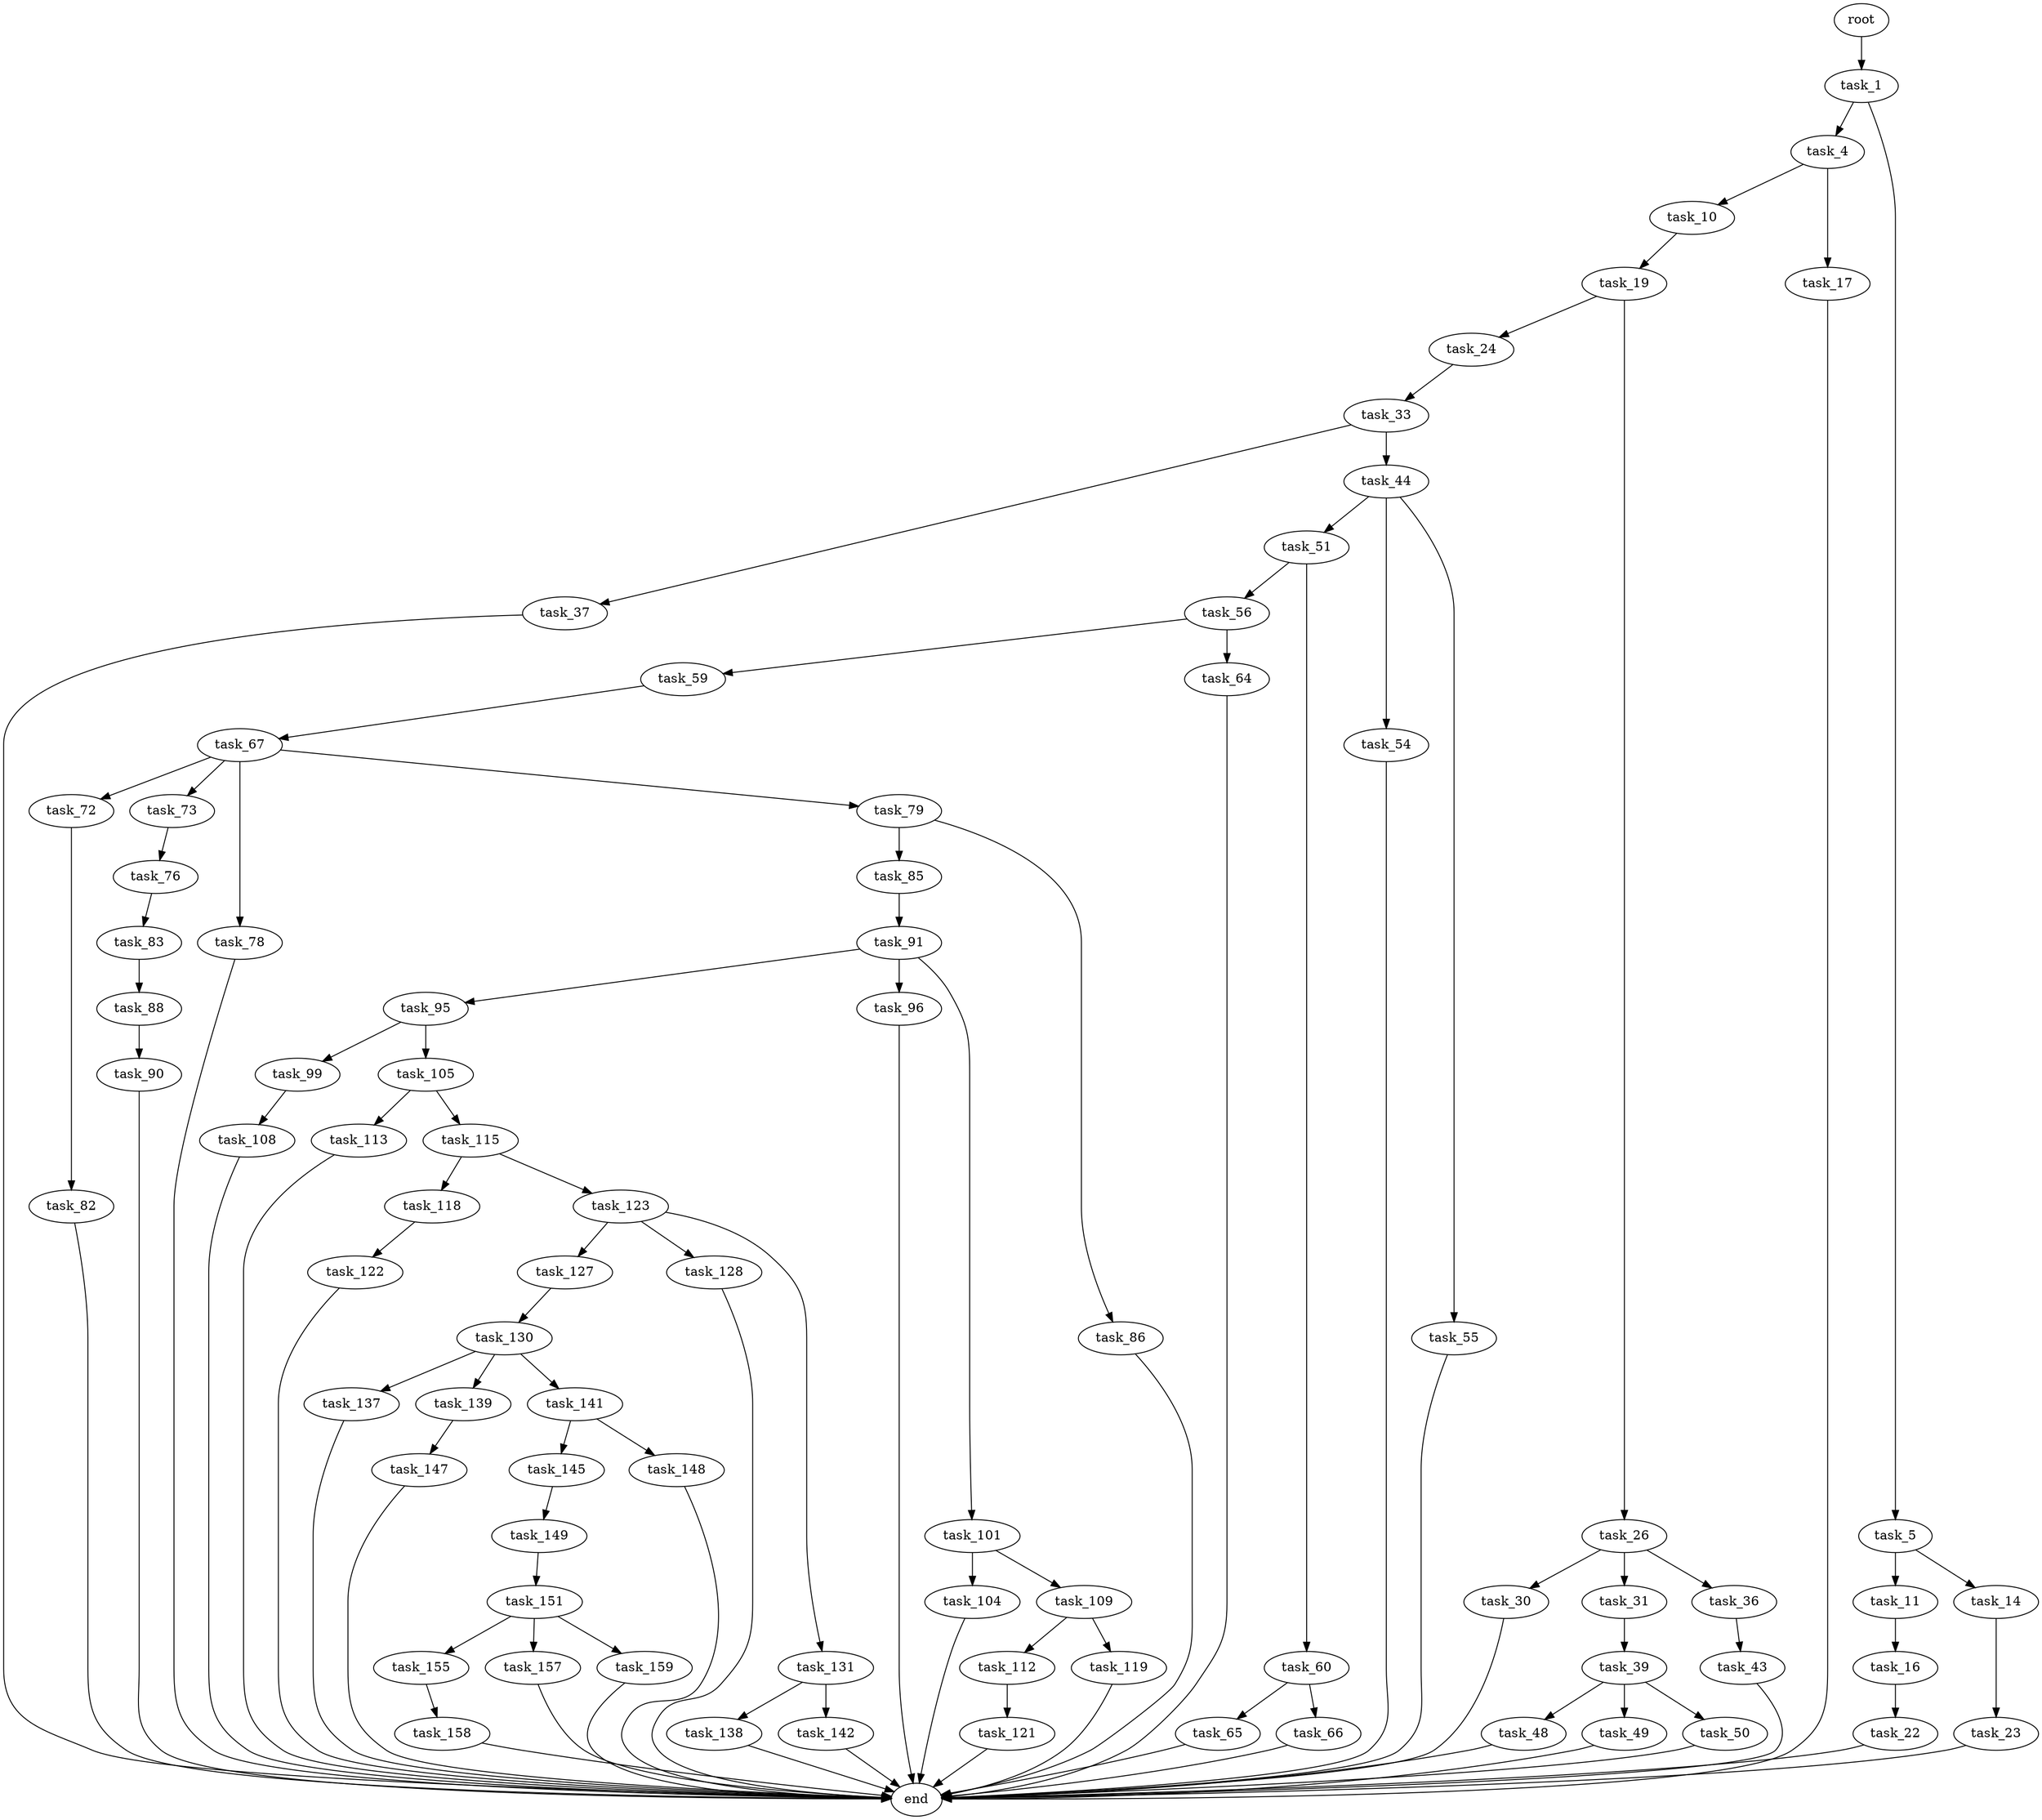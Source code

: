 digraph G {
  root [size="0.000000"];
  task_1 [size="42072257250.000000"];
  task_4 [size="380337333249.000000"];
  task_5 [size="12644066553.000000"];
  task_10 [size="4024654907.000000"];
  task_11 [size="549755813888.000000"];
  task_14 [size="3594988443.000000"];
  task_16 [size="845101764692.000000"];
  task_17 [size="549755813888.000000"];
  task_19 [size="16255116693.000000"];
  task_22 [size="28991029248.000000"];
  task_23 [size="549755813888.000000"];
  task_24 [size="68719476736.000000"];
  task_26 [size="781824336752.000000"];
  task_30 [size="134217728000.000000"];
  task_31 [size="782757789696.000000"];
  task_33 [size="8435096234.000000"];
  task_36 [size="24040925988.000000"];
  task_37 [size="1073741824000.000000"];
  task_39 [size="368293445632.000000"];
  task_43 [size="549755813888.000000"];
  task_44 [size="689235040416.000000"];
  task_48 [size="2902990450.000000"];
  task_49 [size="278949754597.000000"];
  task_50 [size="616287914127.000000"];
  task_51 [size="101033245575.000000"];
  task_54 [size="240680272558.000000"];
  task_55 [size="6002126109.000000"];
  task_56 [size="1073741824000.000000"];
  task_59 [size="6085715473.000000"];
  task_60 [size="68719476736.000000"];
  task_64 [size="151721841008.000000"];
  task_65 [size="8589934592.000000"];
  task_66 [size="68719476736.000000"];
  task_67 [size="234213760585.000000"];
  task_72 [size="139347574174.000000"];
  task_73 [size="549755813888.000000"];
  task_76 [size="1195383816.000000"];
  task_78 [size="282982691894.000000"];
  task_79 [size="26540119289.000000"];
  task_82 [size="86218583454.000000"];
  task_83 [size="10814420491.000000"];
  task_85 [size="3760552373.000000"];
  task_86 [size="169533064639.000000"];
  task_88 [size="425547069.000000"];
  task_90 [size="209121251248.000000"];
  task_91 [size="549755813888.000000"];
  task_95 [size="68719476736.000000"];
  task_96 [size="393648742295.000000"];
  task_99 [size="875798137473.000000"];
  task_101 [size="782757789696.000000"];
  task_104 [size="40067697707.000000"];
  task_105 [size="1805160272.000000"];
  task_108 [size="549755813888.000000"];
  task_109 [size="16687521293.000000"];
  task_112 [size="782757789696.000000"];
  task_113 [size="6547256005.000000"];
  task_115 [size="8589934592.000000"];
  task_118 [size="2282303791.000000"];
  task_119 [size="593537642633.000000"];
  task_121 [size="25707833657.000000"];
  task_122 [size="134217728000.000000"];
  task_123 [size="13700945614.000000"];
  task_127 [size="368293445632.000000"];
  task_128 [size="42885122583.000000"];
  task_130 [size="1342835422765.000000"];
  task_131 [size="818466887554.000000"];
  task_137 [size="549755813888.000000"];
  task_138 [size="596897613880.000000"];
  task_139 [size="134217728000.000000"];
  task_141 [size="143073431617.000000"];
  task_142 [size="231928233984.000000"];
  task_145 [size="838684970548.000000"];
  task_147 [size="28991029248.000000"];
  task_148 [size="255261114632.000000"];
  task_149 [size="11029116703.000000"];
  task_151 [size="782757789696.000000"];
  task_155 [size="739369638146.000000"];
  task_157 [size="87295763637.000000"];
  task_158 [size="4468386870.000000"];
  task_159 [size="150290461272.000000"];
  end [size="0.000000"];

  root -> task_1 [size="1.000000"];
  task_1 -> task_4 [size="209715200.000000"];
  task_1 -> task_5 [size="209715200.000000"];
  task_4 -> task_10 [size="536870912.000000"];
  task_4 -> task_17 [size="536870912.000000"];
  task_5 -> task_11 [size="301989888.000000"];
  task_5 -> task_14 [size="301989888.000000"];
  task_10 -> task_19 [size="75497472.000000"];
  task_11 -> task_16 [size="536870912.000000"];
  task_14 -> task_23 [size="411041792.000000"];
  task_16 -> task_22 [size="536870912.000000"];
  task_17 -> end [size="1.000000"];
  task_19 -> task_24 [size="33554432.000000"];
  task_19 -> task_26 [size="33554432.000000"];
  task_22 -> end [size="1.000000"];
  task_23 -> end [size="1.000000"];
  task_24 -> task_33 [size="134217728.000000"];
  task_26 -> task_30 [size="679477248.000000"];
  task_26 -> task_31 [size="679477248.000000"];
  task_26 -> task_36 [size="679477248.000000"];
  task_30 -> end [size="1.000000"];
  task_31 -> task_39 [size="679477248.000000"];
  task_33 -> task_37 [size="301989888.000000"];
  task_33 -> task_44 [size="301989888.000000"];
  task_36 -> task_43 [size="75497472.000000"];
  task_37 -> end [size="1.000000"];
  task_39 -> task_48 [size="411041792.000000"];
  task_39 -> task_49 [size="411041792.000000"];
  task_39 -> task_50 [size="411041792.000000"];
  task_43 -> end [size="1.000000"];
  task_44 -> task_51 [size="838860800.000000"];
  task_44 -> task_54 [size="838860800.000000"];
  task_44 -> task_55 [size="838860800.000000"];
  task_48 -> end [size="1.000000"];
  task_49 -> end [size="1.000000"];
  task_50 -> end [size="1.000000"];
  task_51 -> task_56 [size="209715200.000000"];
  task_51 -> task_60 [size="209715200.000000"];
  task_54 -> end [size="1.000000"];
  task_55 -> end [size="1.000000"];
  task_56 -> task_59 [size="838860800.000000"];
  task_56 -> task_64 [size="838860800.000000"];
  task_59 -> task_67 [size="301989888.000000"];
  task_60 -> task_65 [size="134217728.000000"];
  task_60 -> task_66 [size="134217728.000000"];
  task_64 -> end [size="1.000000"];
  task_65 -> end [size="1.000000"];
  task_66 -> end [size="1.000000"];
  task_67 -> task_72 [size="536870912.000000"];
  task_67 -> task_73 [size="536870912.000000"];
  task_67 -> task_78 [size="536870912.000000"];
  task_67 -> task_79 [size="536870912.000000"];
  task_72 -> task_82 [size="134217728.000000"];
  task_73 -> task_76 [size="536870912.000000"];
  task_76 -> task_83 [size="33554432.000000"];
  task_78 -> end [size="1.000000"];
  task_79 -> task_85 [size="536870912.000000"];
  task_79 -> task_86 [size="536870912.000000"];
  task_82 -> end [size="1.000000"];
  task_83 -> task_88 [size="411041792.000000"];
  task_85 -> task_91 [size="134217728.000000"];
  task_86 -> end [size="1.000000"];
  task_88 -> task_90 [size="33554432.000000"];
  task_90 -> end [size="1.000000"];
  task_91 -> task_95 [size="536870912.000000"];
  task_91 -> task_96 [size="536870912.000000"];
  task_91 -> task_101 [size="536870912.000000"];
  task_95 -> task_99 [size="134217728.000000"];
  task_95 -> task_105 [size="134217728.000000"];
  task_96 -> end [size="1.000000"];
  task_99 -> task_108 [size="536870912.000000"];
  task_101 -> task_104 [size="679477248.000000"];
  task_101 -> task_109 [size="679477248.000000"];
  task_104 -> end [size="1.000000"];
  task_105 -> task_113 [size="33554432.000000"];
  task_105 -> task_115 [size="33554432.000000"];
  task_108 -> end [size="1.000000"];
  task_109 -> task_112 [size="411041792.000000"];
  task_109 -> task_119 [size="411041792.000000"];
  task_112 -> task_121 [size="679477248.000000"];
  task_113 -> end [size="1.000000"];
  task_115 -> task_118 [size="33554432.000000"];
  task_115 -> task_123 [size="33554432.000000"];
  task_118 -> task_122 [size="75497472.000000"];
  task_119 -> end [size="1.000000"];
  task_121 -> end [size="1.000000"];
  task_122 -> end [size="1.000000"];
  task_123 -> task_127 [size="411041792.000000"];
  task_123 -> task_128 [size="411041792.000000"];
  task_123 -> task_131 [size="411041792.000000"];
  task_127 -> task_130 [size="411041792.000000"];
  task_128 -> end [size="1.000000"];
  task_130 -> task_137 [size="838860800.000000"];
  task_130 -> task_139 [size="838860800.000000"];
  task_130 -> task_141 [size="838860800.000000"];
  task_131 -> task_138 [size="536870912.000000"];
  task_131 -> task_142 [size="536870912.000000"];
  task_137 -> end [size="1.000000"];
  task_138 -> end [size="1.000000"];
  task_139 -> task_147 [size="209715200.000000"];
  task_141 -> task_145 [size="134217728.000000"];
  task_141 -> task_148 [size="134217728.000000"];
  task_142 -> end [size="1.000000"];
  task_145 -> task_149 [size="536870912.000000"];
  task_147 -> end [size="1.000000"];
  task_148 -> end [size="1.000000"];
  task_149 -> task_151 [size="679477248.000000"];
  task_151 -> task_155 [size="679477248.000000"];
  task_151 -> task_157 [size="679477248.000000"];
  task_151 -> task_159 [size="679477248.000000"];
  task_155 -> task_158 [size="536870912.000000"];
  task_157 -> end [size="1.000000"];
  task_158 -> end [size="1.000000"];
  task_159 -> end [size="1.000000"];
}
